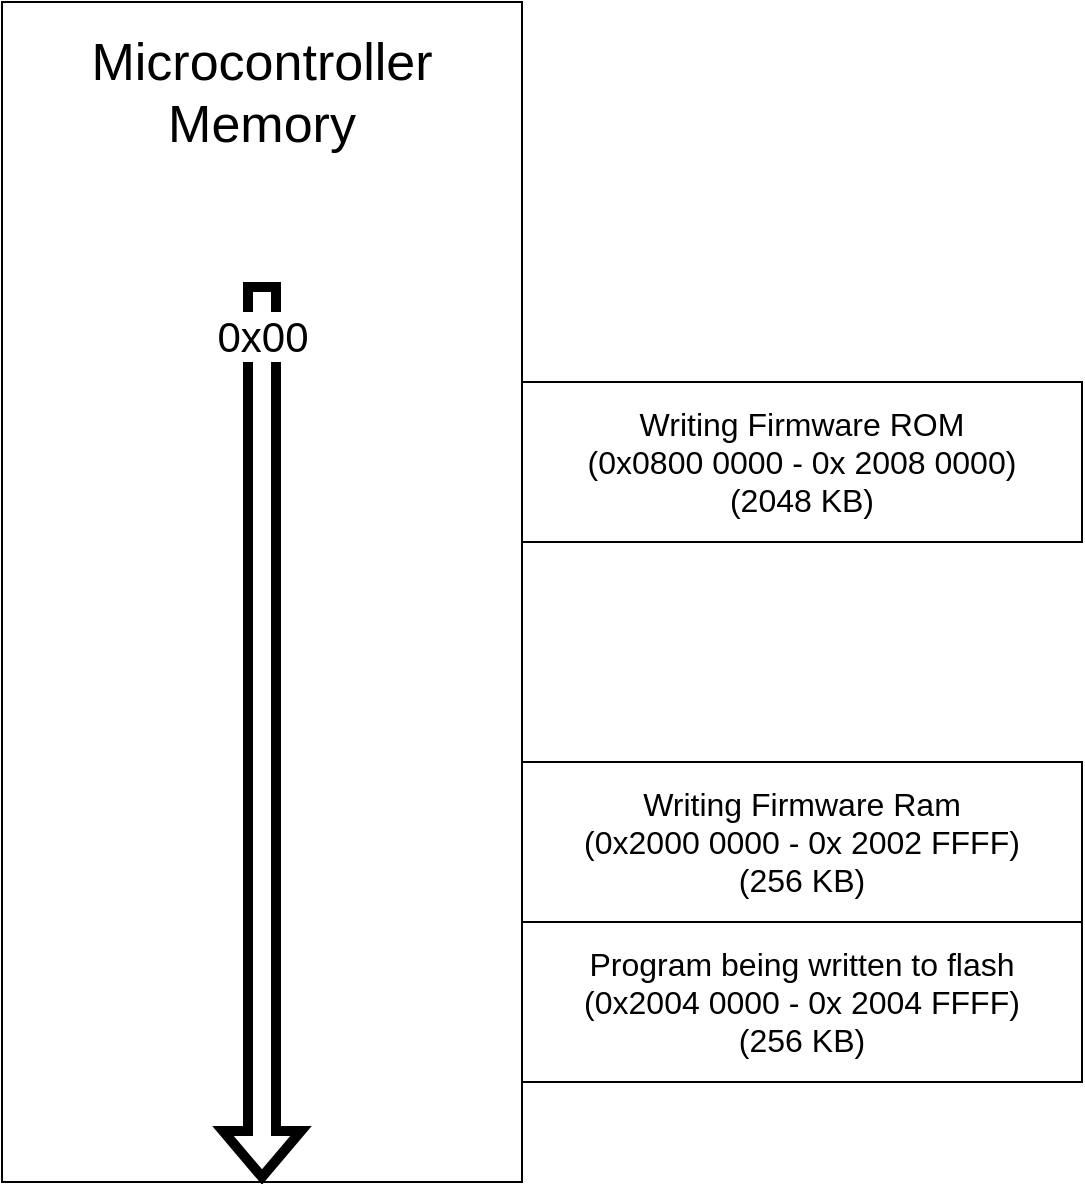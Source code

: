 <mxfile version="23.1.5" type="device">
  <diagram name="Page-1" id="vvDyGSXTftxgm5Dh8UzU">
    <mxGraphModel dx="1221" dy="652" grid="1" gridSize="10" guides="1" tooltips="1" connect="1" arrows="1" fold="1" page="1" pageScale="1" pageWidth="850" pageHeight="1100" math="0" shadow="0">
      <root>
        <mxCell id="0" />
        <mxCell id="1" parent="0" />
        <mxCell id="YtfmT4XzMxJ3T0wYnCFE-1" value="&lt;font style=&quot;font-size: 26px;&quot;&gt;Microcontroller Memory&lt;br&gt;&lt;br&gt;&lt;br&gt;&lt;br&gt;&lt;br&gt;&lt;br&gt;&lt;br&gt;&lt;br&gt;&lt;br&gt;&lt;br&gt;&lt;br&gt;&lt;br&gt;&lt;br&gt;&lt;br&gt;&lt;br&gt;&lt;br&gt;&lt;/font&gt;&lt;div style=&quot;font-size: 26px;&quot;&gt;&lt;br&gt;&lt;/div&gt;" style="rounded=0;whiteSpace=wrap;html=1;" vertex="1" parent="1">
          <mxGeometry x="110" y="60" width="260" height="590" as="geometry" />
        </mxCell>
        <mxCell id="YtfmT4XzMxJ3T0wYnCFE-4" value="" style="shape=flexArrow;endArrow=classic;html=1;rounded=0;entryX=0.5;entryY=1;entryDx=0;entryDy=0;strokeWidth=5;" edge="1" parent="1" target="YtfmT4XzMxJ3T0wYnCFE-1">
          <mxGeometry width="50" height="50" relative="1" as="geometry">
            <mxPoint x="240" y="200" as="sourcePoint" />
            <mxPoint x="280" y="160" as="targetPoint" />
          </mxGeometry>
        </mxCell>
        <mxCell id="YtfmT4XzMxJ3T0wYnCFE-6" value="&lt;font style=&quot;font-size: 21px;&quot;&gt;0x00&lt;/font&gt;" style="edgeLabel;html=1;align=center;verticalAlign=middle;resizable=0;points=[];" vertex="1" connectable="0" parent="YtfmT4XzMxJ3T0wYnCFE-4">
          <mxGeometry x="-0.882" relative="1" as="geometry">
            <mxPoint as="offset" />
          </mxGeometry>
        </mxCell>
        <mxCell id="YtfmT4XzMxJ3T0wYnCFE-8" value="&lt;font style=&quot;font-size: 16px;&quot;&gt;Writing Firmware Ram&lt;br&gt;(0x2000 0000 - 0x 2002 FFFF)&lt;br&gt;(256 KB)&lt;br&gt;&lt;/font&gt;" style="rounded=0;whiteSpace=wrap;html=1;" vertex="1" parent="1">
          <mxGeometry x="370" y="440" width="280" height="80" as="geometry" />
        </mxCell>
        <mxCell id="YtfmT4XzMxJ3T0wYnCFE-9" value="&lt;font style=&quot;font-size: 16px;&quot;&gt;Program being written to flash&lt;br&gt;(0x2004 0000 - 0x 2004 FFFF)&lt;br&gt;(256 KB)&lt;br&gt;&lt;/font&gt;" style="rounded=0;whiteSpace=wrap;html=1;" vertex="1" parent="1">
          <mxGeometry x="370" y="520" width="280" height="80" as="geometry" />
        </mxCell>
        <mxCell id="YtfmT4XzMxJ3T0wYnCFE-10" value="&lt;font style=&quot;font-size: 16px;&quot;&gt;Writing Firmware ROM&lt;br&gt;(0x0800 0000 - 0x 2008 0000)&lt;br&gt;(2048 KB)&lt;br&gt;&lt;/font&gt;" style="rounded=0;whiteSpace=wrap;html=1;" vertex="1" parent="1">
          <mxGeometry x="370" y="250" width="280" height="80" as="geometry" />
        </mxCell>
      </root>
    </mxGraphModel>
  </diagram>
</mxfile>
